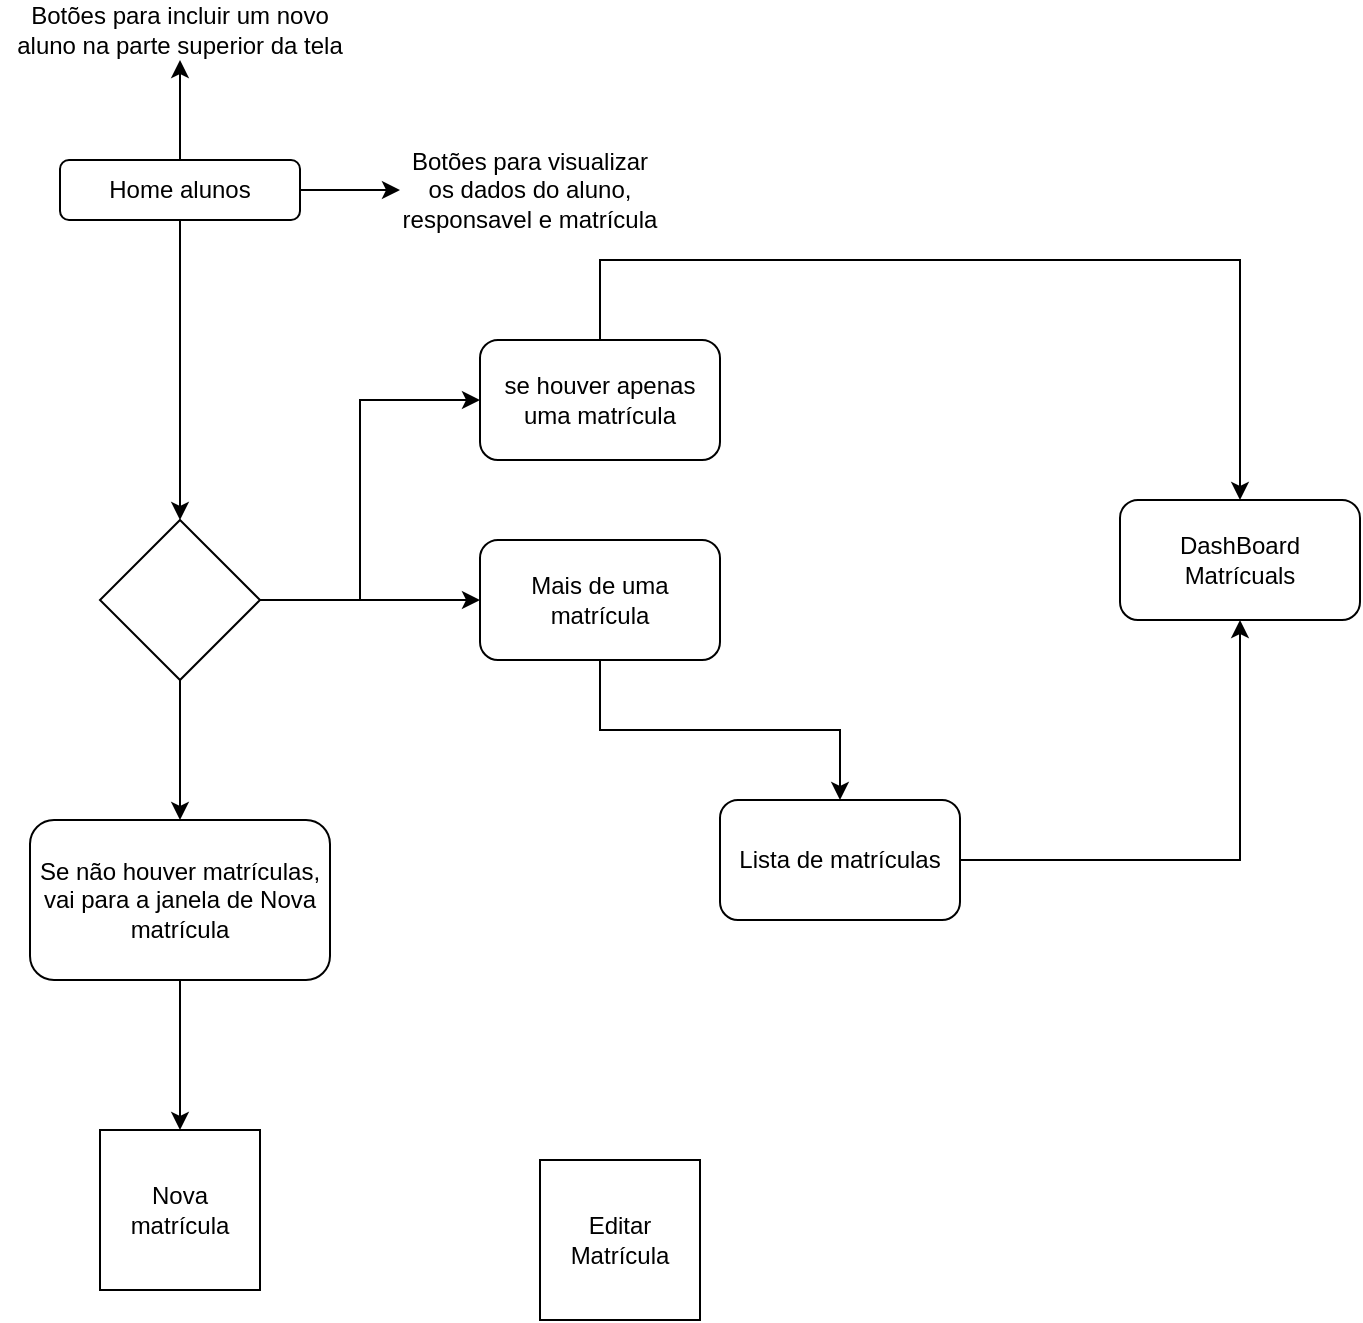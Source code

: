 <mxfile version="22.0.3" type="device">
  <diagram name="Página-1" id="kbhbQ8GKuFhsmp_QGjnJ">
    <mxGraphModel dx="1434" dy="839" grid="1" gridSize="10" guides="1" tooltips="1" connect="1" arrows="1" fold="1" page="1" pageScale="1" pageWidth="827" pageHeight="1169" math="0" shadow="0">
      <root>
        <mxCell id="0" />
        <mxCell id="1" parent="0" />
        <mxCell id="Zslfmr7kzy9uiMF5aUug-4" style="edgeStyle=orthogonalEdgeStyle;rounded=0;orthogonalLoop=1;jettySize=auto;html=1;" parent="1" source="Zslfmr7kzy9uiMF5aUug-1" target="Zslfmr7kzy9uiMF5aUug-3" edge="1">
          <mxGeometry relative="1" as="geometry" />
        </mxCell>
        <mxCell id="Zslfmr7kzy9uiMF5aUug-9" style="edgeStyle=orthogonalEdgeStyle;rounded=0;orthogonalLoop=1;jettySize=auto;html=1;" parent="1" source="Zslfmr7kzy9uiMF5aUug-1" target="Zslfmr7kzy9uiMF5aUug-8" edge="1">
          <mxGeometry relative="1" as="geometry" />
        </mxCell>
        <mxCell id="5KGksm2XoLWYNx8WS7Pi-2" style="edgeStyle=orthogonalEdgeStyle;rounded=0;orthogonalLoop=1;jettySize=auto;html=1;" edge="1" parent="1" source="Zslfmr7kzy9uiMF5aUug-1" target="5KGksm2XoLWYNx8WS7Pi-1">
          <mxGeometry relative="1" as="geometry" />
        </mxCell>
        <mxCell id="Zslfmr7kzy9uiMF5aUug-1" value="Home alunos" style="rounded=1;whiteSpace=wrap;html=1;" parent="1" vertex="1">
          <mxGeometry x="70" y="100" width="120" height="30" as="geometry" />
        </mxCell>
        <mxCell id="Zslfmr7kzy9uiMF5aUug-3" value="Botões para visualizar os dados do aluno, responsavel e matrícula" style="text;html=1;strokeColor=none;fillColor=none;align=center;verticalAlign=middle;whiteSpace=wrap;rounded=0;" parent="1" vertex="1">
          <mxGeometry x="240" y="85" width="130" height="60" as="geometry" />
        </mxCell>
        <mxCell id="Zslfmr7kzy9uiMF5aUug-8" value="Botões para incluir um novo aluno na parte superior da tela" style="text;html=1;strokeColor=none;fillColor=none;align=center;verticalAlign=middle;whiteSpace=wrap;rounded=0;" parent="1" vertex="1">
          <mxGeometry x="40" y="20" width="180" height="30" as="geometry" />
        </mxCell>
        <mxCell id="5KGksm2XoLWYNx8WS7Pi-5" style="edgeStyle=orthogonalEdgeStyle;rounded=0;orthogonalLoop=1;jettySize=auto;html=1;" edge="1" parent="1" source="5KGksm2XoLWYNx8WS7Pi-1" target="5KGksm2XoLWYNx8WS7Pi-4">
          <mxGeometry relative="1" as="geometry" />
        </mxCell>
        <mxCell id="5KGksm2XoLWYNx8WS7Pi-12" style="edgeStyle=orthogonalEdgeStyle;rounded=0;orthogonalLoop=1;jettySize=auto;html=1;exitX=1;exitY=0.5;exitDx=0;exitDy=0;" edge="1" parent="1" source="5KGksm2XoLWYNx8WS7Pi-1" target="5KGksm2XoLWYNx8WS7Pi-11">
          <mxGeometry relative="1" as="geometry">
            <Array as="points">
              <mxPoint x="220" y="320" />
              <mxPoint x="220" y="220" />
            </Array>
          </mxGeometry>
        </mxCell>
        <mxCell id="5KGksm2XoLWYNx8WS7Pi-16" style="edgeStyle=orthogonalEdgeStyle;rounded=0;orthogonalLoop=1;jettySize=auto;html=1;" edge="1" parent="1" source="5KGksm2XoLWYNx8WS7Pi-1" target="5KGksm2XoLWYNx8WS7Pi-14">
          <mxGeometry relative="1" as="geometry" />
        </mxCell>
        <mxCell id="5KGksm2XoLWYNx8WS7Pi-1" value="" style="rhombus;whiteSpace=wrap;html=1;" vertex="1" parent="1">
          <mxGeometry x="90" y="280" width="80" height="80" as="geometry" />
        </mxCell>
        <mxCell id="5KGksm2XoLWYNx8WS7Pi-8" style="edgeStyle=orthogonalEdgeStyle;rounded=0;orthogonalLoop=1;jettySize=auto;html=1;" edge="1" parent="1" source="5KGksm2XoLWYNx8WS7Pi-4" target="5KGksm2XoLWYNx8WS7Pi-7">
          <mxGeometry relative="1" as="geometry" />
        </mxCell>
        <mxCell id="5KGksm2XoLWYNx8WS7Pi-4" value="Se não houver matrículas, vai para a janela de Nova matrícula" style="rounded=1;whiteSpace=wrap;html=1;" vertex="1" parent="1">
          <mxGeometry x="55" y="430" width="150" height="80" as="geometry" />
        </mxCell>
        <mxCell id="5KGksm2XoLWYNx8WS7Pi-7" value="Nova matrícula" style="whiteSpace=wrap;html=1;aspect=fixed;" vertex="1" parent="1">
          <mxGeometry x="90" y="585" width="80" height="80" as="geometry" />
        </mxCell>
        <mxCell id="5KGksm2XoLWYNx8WS7Pi-9" value="Editar Matrícula" style="whiteSpace=wrap;html=1;aspect=fixed;" vertex="1" parent="1">
          <mxGeometry x="310" y="600" width="80" height="80" as="geometry" />
        </mxCell>
        <mxCell id="5KGksm2XoLWYNx8WS7Pi-10" value="DashBoard Matrícuals" style="rounded=1;whiteSpace=wrap;html=1;" vertex="1" parent="1">
          <mxGeometry x="600" y="270" width="120" height="60" as="geometry" />
        </mxCell>
        <mxCell id="5KGksm2XoLWYNx8WS7Pi-13" style="edgeStyle=orthogonalEdgeStyle;rounded=0;orthogonalLoop=1;jettySize=auto;html=1;" edge="1" parent="1" source="5KGksm2XoLWYNx8WS7Pi-11" target="5KGksm2XoLWYNx8WS7Pi-10">
          <mxGeometry relative="1" as="geometry">
            <Array as="points">
              <mxPoint x="340" y="150" />
            </Array>
          </mxGeometry>
        </mxCell>
        <mxCell id="5KGksm2XoLWYNx8WS7Pi-11" value="se houver apenas uma matrícula" style="rounded=1;whiteSpace=wrap;html=1;" vertex="1" parent="1">
          <mxGeometry x="280" y="190" width="120" height="60" as="geometry" />
        </mxCell>
        <mxCell id="5KGksm2XoLWYNx8WS7Pi-17" style="edgeStyle=orthogonalEdgeStyle;rounded=0;orthogonalLoop=1;jettySize=auto;html=1;" edge="1" parent="1" source="5KGksm2XoLWYNx8WS7Pi-14" target="5KGksm2XoLWYNx8WS7Pi-15">
          <mxGeometry relative="1" as="geometry" />
        </mxCell>
        <mxCell id="5KGksm2XoLWYNx8WS7Pi-14" value="Mais de uma matrícula" style="rounded=1;whiteSpace=wrap;html=1;" vertex="1" parent="1">
          <mxGeometry x="280" y="290" width="120" height="60" as="geometry" />
        </mxCell>
        <mxCell id="5KGksm2XoLWYNx8WS7Pi-19" style="edgeStyle=orthogonalEdgeStyle;rounded=0;orthogonalLoop=1;jettySize=auto;html=1;" edge="1" parent="1" source="5KGksm2XoLWYNx8WS7Pi-15" target="5KGksm2XoLWYNx8WS7Pi-10">
          <mxGeometry relative="1" as="geometry" />
        </mxCell>
        <mxCell id="5KGksm2XoLWYNx8WS7Pi-15" value="Lista de matrículas" style="rounded=1;whiteSpace=wrap;html=1;" vertex="1" parent="1">
          <mxGeometry x="400" y="420" width="120" height="60" as="geometry" />
        </mxCell>
      </root>
    </mxGraphModel>
  </diagram>
</mxfile>
